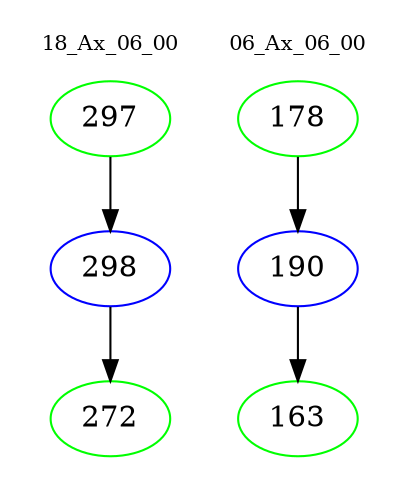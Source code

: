 digraph{
subgraph cluster_0 {
color = white
label = "18_Ax_06_00";
fontsize=10;
T0_297 [label="297", color="green"]
T0_297 -> T0_298 [color="black"]
T0_298 [label="298", color="blue"]
T0_298 -> T0_272 [color="black"]
T0_272 [label="272", color="green"]
}
subgraph cluster_1 {
color = white
label = "06_Ax_06_00";
fontsize=10;
T1_178 [label="178", color="green"]
T1_178 -> T1_190 [color="black"]
T1_190 [label="190", color="blue"]
T1_190 -> T1_163 [color="black"]
T1_163 [label="163", color="green"]
}
}
